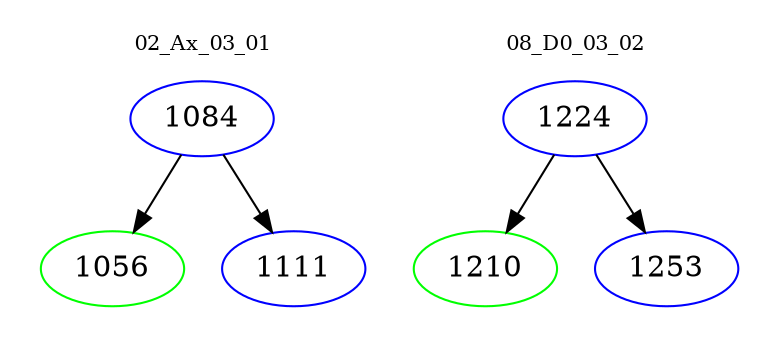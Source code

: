 digraph{
subgraph cluster_0 {
color = white
label = "02_Ax_03_01";
fontsize=10;
T0_1084 [label="1084", color="blue"]
T0_1084 -> T0_1056 [color="black"]
T0_1056 [label="1056", color="green"]
T0_1084 -> T0_1111 [color="black"]
T0_1111 [label="1111", color="blue"]
}
subgraph cluster_1 {
color = white
label = "08_D0_03_02";
fontsize=10;
T1_1224 [label="1224", color="blue"]
T1_1224 -> T1_1210 [color="black"]
T1_1210 [label="1210", color="green"]
T1_1224 -> T1_1253 [color="black"]
T1_1253 [label="1253", color="blue"]
}
}
